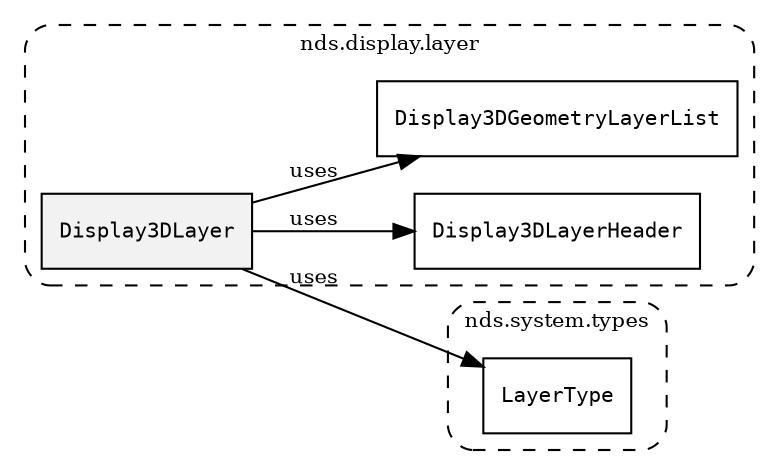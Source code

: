/**
 * This dot file creates symbol collaboration diagram for Display3DLayer.
 */
digraph ZSERIO
{
    node [shape=box, fontsize=10];
    rankdir="LR";
    fontsize=10;
    tooltip="Display3DLayer collaboration diagram";

    subgraph "cluster_nds.display.layer"
    {
        style="dashed, rounded";
        label="nds.display.layer";
        tooltip="Package nds.display.layer";
        href="../../../content/packages/nds.display.layer.html#Package-nds-display-layer";
        target="_parent";

        "Display3DLayer" [style="filled", fillcolor="#0000000D", target="_parent", label=<<font face="monospace"><table align="center" border="0" cellspacing="0" cellpadding="0"><tr><td href="../../../content/packages/nds.display.layer.html#Structure-Display3DLayer" title="Structure defined in nds.display.layer">Display3DLayer</td></tr></table></font>>];
        "Display3DLayerHeader" [target="_parent", label=<<font face="monospace"><table align="center" border="0" cellspacing="0" cellpadding="0"><tr><td href="../../../content/packages/nds.display.layer.html#Structure-Display3DLayerHeader" title="Structure defined in nds.display.layer">Display3DLayerHeader</td></tr></table></font>>];
        "Display3DGeometryLayerList" [target="_parent", label=<<font face="monospace"><table align="center" border="0" cellspacing="0" cellpadding="0"><tr><td href="../../../content/packages/nds.display.layer.html#Structure-Display3DGeometryLayerList" title="Structure defined in nds.display.layer">Display3DGeometryLayerList</td></tr></table></font>>];
    }

    subgraph "cluster_nds.system.types"
    {
        style="dashed, rounded";
        label="nds.system.types";
        tooltip="Package nds.system.types";
        href="../../../content/packages/nds.system.types.html#Package-nds-system-types";
        target="_parent";

        "LayerType" [target="_parent", label=<<font face="monospace"><table align="center" border="0" cellspacing="0" cellpadding="0"><tr><td href="../../../content/packages/nds.system.types.html#Enum-LayerType" title="Enum defined in nds.system.types">LayerType</td></tr></table></font>>];
    }

    "Display3DLayer" -> "Display3DLayerHeader" [label="uses", fontsize=10];
    "Display3DLayer" -> "Display3DGeometryLayerList" [label="uses", fontsize=10];
    "Display3DLayer" -> "LayerType" [label="uses", fontsize=10];
}
